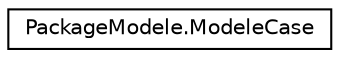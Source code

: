 digraph "Graphical Class Hierarchy"
{
 // LATEX_PDF_SIZE
  edge [fontname="Helvetica",fontsize="10",labelfontname="Helvetica",labelfontsize="10"];
  node [fontname="Helvetica",fontsize="10",shape=record];
  rankdir="LR";
  Node0 [label="PackageModele.ModeleCase",height=0.2,width=0.4,color="black", fillcolor="white", style="filled",URL="$classPackageModele_1_1ModeleCase.html",tooltip=" "];
}
